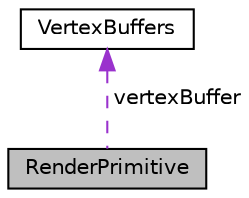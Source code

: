 digraph "RenderPrimitive"
{
 // LATEX_PDF_SIZE
  edge [fontname="Helvetica",fontsize="10",labelfontname="Helvetica",labelfontsize="10"];
  node [fontname="Helvetica",fontsize="10",shape=record];
  Node1 [label="RenderPrimitive",height=0.2,width=0.4,color="black", fillcolor="grey75", style="filled", fontcolor="black",tooltip=" "];
  Node2 -> Node1 [dir="back",color="darkorchid3",fontsize="10",style="dashed",label=" vertexBuffer" ,fontname="Helvetica"];
  Node2 [label="VertexBuffers",height=0.2,width=0.4,color="black", fillcolor="white", style="filled",URL="$struct_vertex_buffers.html",tooltip=" "];
}
